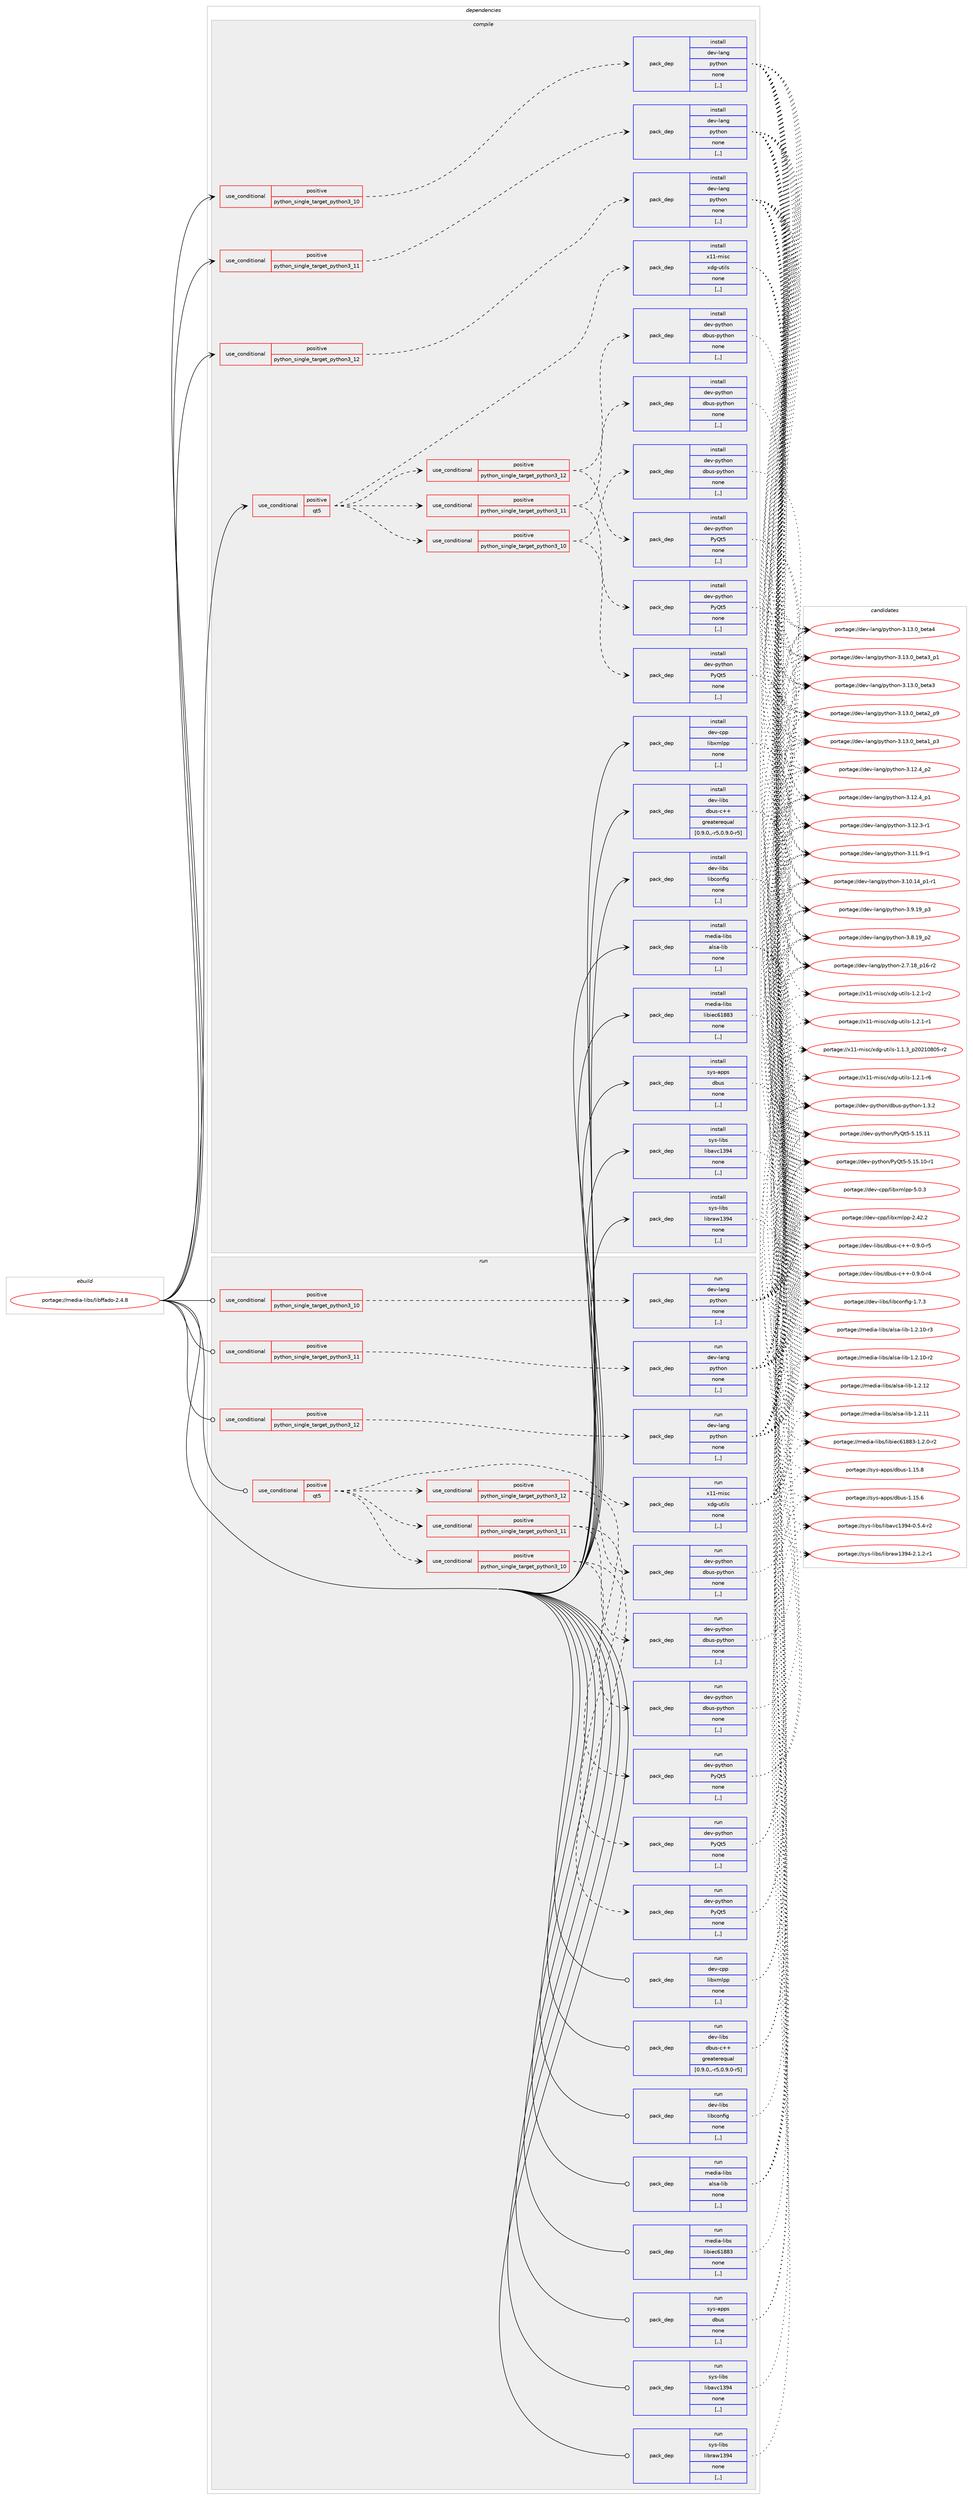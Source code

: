 digraph prolog {

# *************
# Graph options
# *************

newrank=true;
concentrate=true;
compound=true;
graph [rankdir=LR,fontname=Helvetica,fontsize=10,ranksep=1.5];#, ranksep=2.5, nodesep=0.2];
edge  [arrowhead=vee];
node  [fontname=Helvetica,fontsize=10];

# **********
# The ebuild
# **********

subgraph cluster_leftcol {
color=gray;
label=<<i>ebuild</i>>;
id [label="portage://media-libs/libffado-2.4.8", color=red, width=4, href="../media-libs/libffado-2.4.8.svg"];
}

# ****************
# The dependencies
# ****************

subgraph cluster_midcol {
color=gray;
label=<<i>dependencies</i>>;
subgraph cluster_compile {
fillcolor="#eeeeee";
style=filled;
label=<<i>compile</i>>;
subgraph cond75438 {
dependency298911 [label=<<TABLE BORDER="0" CELLBORDER="1" CELLSPACING="0" CELLPADDING="4"><TR><TD ROWSPAN="3" CELLPADDING="10">use_conditional</TD></TR><TR><TD>positive</TD></TR><TR><TD>python_single_target_python3_10</TD></TR></TABLE>>, shape=none, color=red];
subgraph pack221111 {
dependency298912 [label=<<TABLE BORDER="0" CELLBORDER="1" CELLSPACING="0" CELLPADDING="4" WIDTH="220"><TR><TD ROWSPAN="6" CELLPADDING="30">pack_dep</TD></TR><TR><TD WIDTH="110">install</TD></TR><TR><TD>dev-lang</TD></TR><TR><TD>python</TD></TR><TR><TD>none</TD></TR><TR><TD>[,,]</TD></TR></TABLE>>, shape=none, color=blue];
}
dependency298911:e -> dependency298912:w [weight=20,style="dashed",arrowhead="vee"];
}
id:e -> dependency298911:w [weight=20,style="solid",arrowhead="vee"];
subgraph cond75439 {
dependency298913 [label=<<TABLE BORDER="0" CELLBORDER="1" CELLSPACING="0" CELLPADDING="4"><TR><TD ROWSPAN="3" CELLPADDING="10">use_conditional</TD></TR><TR><TD>positive</TD></TR><TR><TD>python_single_target_python3_11</TD></TR></TABLE>>, shape=none, color=red];
subgraph pack221112 {
dependency298914 [label=<<TABLE BORDER="0" CELLBORDER="1" CELLSPACING="0" CELLPADDING="4" WIDTH="220"><TR><TD ROWSPAN="6" CELLPADDING="30">pack_dep</TD></TR><TR><TD WIDTH="110">install</TD></TR><TR><TD>dev-lang</TD></TR><TR><TD>python</TD></TR><TR><TD>none</TD></TR><TR><TD>[,,]</TD></TR></TABLE>>, shape=none, color=blue];
}
dependency298913:e -> dependency298914:w [weight=20,style="dashed",arrowhead="vee"];
}
id:e -> dependency298913:w [weight=20,style="solid",arrowhead="vee"];
subgraph cond75440 {
dependency298915 [label=<<TABLE BORDER="0" CELLBORDER="1" CELLSPACING="0" CELLPADDING="4"><TR><TD ROWSPAN="3" CELLPADDING="10">use_conditional</TD></TR><TR><TD>positive</TD></TR><TR><TD>python_single_target_python3_12</TD></TR></TABLE>>, shape=none, color=red];
subgraph pack221113 {
dependency298916 [label=<<TABLE BORDER="0" CELLBORDER="1" CELLSPACING="0" CELLPADDING="4" WIDTH="220"><TR><TD ROWSPAN="6" CELLPADDING="30">pack_dep</TD></TR><TR><TD WIDTH="110">install</TD></TR><TR><TD>dev-lang</TD></TR><TR><TD>python</TD></TR><TR><TD>none</TD></TR><TR><TD>[,,]</TD></TR></TABLE>>, shape=none, color=blue];
}
dependency298915:e -> dependency298916:w [weight=20,style="dashed",arrowhead="vee"];
}
id:e -> dependency298915:w [weight=20,style="solid",arrowhead="vee"];
subgraph cond75441 {
dependency298917 [label=<<TABLE BORDER="0" CELLBORDER="1" CELLSPACING="0" CELLPADDING="4"><TR><TD ROWSPAN="3" CELLPADDING="10">use_conditional</TD></TR><TR><TD>positive</TD></TR><TR><TD>qt5</TD></TR></TABLE>>, shape=none, color=red];
subgraph cond75442 {
dependency298918 [label=<<TABLE BORDER="0" CELLBORDER="1" CELLSPACING="0" CELLPADDING="4"><TR><TD ROWSPAN="3" CELLPADDING="10">use_conditional</TD></TR><TR><TD>positive</TD></TR><TR><TD>python_single_target_python3_10</TD></TR></TABLE>>, shape=none, color=red];
subgraph pack221114 {
dependency298919 [label=<<TABLE BORDER="0" CELLBORDER="1" CELLSPACING="0" CELLPADDING="4" WIDTH="220"><TR><TD ROWSPAN="6" CELLPADDING="30">pack_dep</TD></TR><TR><TD WIDTH="110">install</TD></TR><TR><TD>dev-python</TD></TR><TR><TD>dbus-python</TD></TR><TR><TD>none</TD></TR><TR><TD>[,,]</TD></TR></TABLE>>, shape=none, color=blue];
}
dependency298918:e -> dependency298919:w [weight=20,style="dashed",arrowhead="vee"];
subgraph pack221115 {
dependency298920 [label=<<TABLE BORDER="0" CELLBORDER="1" CELLSPACING="0" CELLPADDING="4" WIDTH="220"><TR><TD ROWSPAN="6" CELLPADDING="30">pack_dep</TD></TR><TR><TD WIDTH="110">install</TD></TR><TR><TD>dev-python</TD></TR><TR><TD>PyQt5</TD></TR><TR><TD>none</TD></TR><TR><TD>[,,]</TD></TR></TABLE>>, shape=none, color=blue];
}
dependency298918:e -> dependency298920:w [weight=20,style="dashed",arrowhead="vee"];
}
dependency298917:e -> dependency298918:w [weight=20,style="dashed",arrowhead="vee"];
subgraph cond75443 {
dependency298921 [label=<<TABLE BORDER="0" CELLBORDER="1" CELLSPACING="0" CELLPADDING="4"><TR><TD ROWSPAN="3" CELLPADDING="10">use_conditional</TD></TR><TR><TD>positive</TD></TR><TR><TD>python_single_target_python3_11</TD></TR></TABLE>>, shape=none, color=red];
subgraph pack221116 {
dependency298922 [label=<<TABLE BORDER="0" CELLBORDER="1" CELLSPACING="0" CELLPADDING="4" WIDTH="220"><TR><TD ROWSPAN="6" CELLPADDING="30">pack_dep</TD></TR><TR><TD WIDTH="110">install</TD></TR><TR><TD>dev-python</TD></TR><TR><TD>dbus-python</TD></TR><TR><TD>none</TD></TR><TR><TD>[,,]</TD></TR></TABLE>>, shape=none, color=blue];
}
dependency298921:e -> dependency298922:w [weight=20,style="dashed",arrowhead="vee"];
subgraph pack221117 {
dependency298923 [label=<<TABLE BORDER="0" CELLBORDER="1" CELLSPACING="0" CELLPADDING="4" WIDTH="220"><TR><TD ROWSPAN="6" CELLPADDING="30">pack_dep</TD></TR><TR><TD WIDTH="110">install</TD></TR><TR><TD>dev-python</TD></TR><TR><TD>PyQt5</TD></TR><TR><TD>none</TD></TR><TR><TD>[,,]</TD></TR></TABLE>>, shape=none, color=blue];
}
dependency298921:e -> dependency298923:w [weight=20,style="dashed",arrowhead="vee"];
}
dependency298917:e -> dependency298921:w [weight=20,style="dashed",arrowhead="vee"];
subgraph cond75444 {
dependency298924 [label=<<TABLE BORDER="0" CELLBORDER="1" CELLSPACING="0" CELLPADDING="4"><TR><TD ROWSPAN="3" CELLPADDING="10">use_conditional</TD></TR><TR><TD>positive</TD></TR><TR><TD>python_single_target_python3_12</TD></TR></TABLE>>, shape=none, color=red];
subgraph pack221118 {
dependency298925 [label=<<TABLE BORDER="0" CELLBORDER="1" CELLSPACING="0" CELLPADDING="4" WIDTH="220"><TR><TD ROWSPAN="6" CELLPADDING="30">pack_dep</TD></TR><TR><TD WIDTH="110">install</TD></TR><TR><TD>dev-python</TD></TR><TR><TD>dbus-python</TD></TR><TR><TD>none</TD></TR><TR><TD>[,,]</TD></TR></TABLE>>, shape=none, color=blue];
}
dependency298924:e -> dependency298925:w [weight=20,style="dashed",arrowhead="vee"];
subgraph pack221119 {
dependency298926 [label=<<TABLE BORDER="0" CELLBORDER="1" CELLSPACING="0" CELLPADDING="4" WIDTH="220"><TR><TD ROWSPAN="6" CELLPADDING="30">pack_dep</TD></TR><TR><TD WIDTH="110">install</TD></TR><TR><TD>dev-python</TD></TR><TR><TD>PyQt5</TD></TR><TR><TD>none</TD></TR><TR><TD>[,,]</TD></TR></TABLE>>, shape=none, color=blue];
}
dependency298924:e -> dependency298926:w [weight=20,style="dashed",arrowhead="vee"];
}
dependency298917:e -> dependency298924:w [weight=20,style="dashed",arrowhead="vee"];
subgraph pack221120 {
dependency298927 [label=<<TABLE BORDER="0" CELLBORDER="1" CELLSPACING="0" CELLPADDING="4" WIDTH="220"><TR><TD ROWSPAN="6" CELLPADDING="30">pack_dep</TD></TR><TR><TD WIDTH="110">install</TD></TR><TR><TD>x11-misc</TD></TR><TR><TD>xdg-utils</TD></TR><TR><TD>none</TD></TR><TR><TD>[,,]</TD></TR></TABLE>>, shape=none, color=blue];
}
dependency298917:e -> dependency298927:w [weight=20,style="dashed",arrowhead="vee"];
}
id:e -> dependency298917:w [weight=20,style="solid",arrowhead="vee"];
subgraph pack221121 {
dependency298928 [label=<<TABLE BORDER="0" CELLBORDER="1" CELLSPACING="0" CELLPADDING="4" WIDTH="220"><TR><TD ROWSPAN="6" CELLPADDING="30">pack_dep</TD></TR><TR><TD WIDTH="110">install</TD></TR><TR><TD>dev-cpp</TD></TR><TR><TD>libxmlpp</TD></TR><TR><TD>none</TD></TR><TR><TD>[,,]</TD></TR></TABLE>>, shape=none, color=blue];
}
id:e -> dependency298928:w [weight=20,style="solid",arrowhead="vee"];
subgraph pack221122 {
dependency298929 [label=<<TABLE BORDER="0" CELLBORDER="1" CELLSPACING="0" CELLPADDING="4" WIDTH="220"><TR><TD ROWSPAN="6" CELLPADDING="30">pack_dep</TD></TR><TR><TD WIDTH="110">install</TD></TR><TR><TD>dev-libs</TD></TR><TR><TD>dbus-c++</TD></TR><TR><TD>greaterequal</TD></TR><TR><TD>[0.9.0,,-r5,0.9.0-r5]</TD></TR></TABLE>>, shape=none, color=blue];
}
id:e -> dependency298929:w [weight=20,style="solid",arrowhead="vee"];
subgraph pack221123 {
dependency298930 [label=<<TABLE BORDER="0" CELLBORDER="1" CELLSPACING="0" CELLPADDING="4" WIDTH="220"><TR><TD ROWSPAN="6" CELLPADDING="30">pack_dep</TD></TR><TR><TD WIDTH="110">install</TD></TR><TR><TD>dev-libs</TD></TR><TR><TD>libconfig</TD></TR><TR><TD>none</TD></TR><TR><TD>[,,]</TD></TR></TABLE>>, shape=none, color=blue];
}
id:e -> dependency298930:w [weight=20,style="solid",arrowhead="vee"];
subgraph pack221124 {
dependency298931 [label=<<TABLE BORDER="0" CELLBORDER="1" CELLSPACING="0" CELLPADDING="4" WIDTH="220"><TR><TD ROWSPAN="6" CELLPADDING="30">pack_dep</TD></TR><TR><TD WIDTH="110">install</TD></TR><TR><TD>media-libs</TD></TR><TR><TD>alsa-lib</TD></TR><TR><TD>none</TD></TR><TR><TD>[,,]</TD></TR></TABLE>>, shape=none, color=blue];
}
id:e -> dependency298931:w [weight=20,style="solid",arrowhead="vee"];
subgraph pack221125 {
dependency298932 [label=<<TABLE BORDER="0" CELLBORDER="1" CELLSPACING="0" CELLPADDING="4" WIDTH="220"><TR><TD ROWSPAN="6" CELLPADDING="30">pack_dep</TD></TR><TR><TD WIDTH="110">install</TD></TR><TR><TD>media-libs</TD></TR><TR><TD>libiec61883</TD></TR><TR><TD>none</TD></TR><TR><TD>[,,]</TD></TR></TABLE>>, shape=none, color=blue];
}
id:e -> dependency298932:w [weight=20,style="solid",arrowhead="vee"];
subgraph pack221126 {
dependency298933 [label=<<TABLE BORDER="0" CELLBORDER="1" CELLSPACING="0" CELLPADDING="4" WIDTH="220"><TR><TD ROWSPAN="6" CELLPADDING="30">pack_dep</TD></TR><TR><TD WIDTH="110">install</TD></TR><TR><TD>sys-apps</TD></TR><TR><TD>dbus</TD></TR><TR><TD>none</TD></TR><TR><TD>[,,]</TD></TR></TABLE>>, shape=none, color=blue];
}
id:e -> dependency298933:w [weight=20,style="solid",arrowhead="vee"];
subgraph pack221127 {
dependency298934 [label=<<TABLE BORDER="0" CELLBORDER="1" CELLSPACING="0" CELLPADDING="4" WIDTH="220"><TR><TD ROWSPAN="6" CELLPADDING="30">pack_dep</TD></TR><TR><TD WIDTH="110">install</TD></TR><TR><TD>sys-libs</TD></TR><TR><TD>libavc1394</TD></TR><TR><TD>none</TD></TR><TR><TD>[,,]</TD></TR></TABLE>>, shape=none, color=blue];
}
id:e -> dependency298934:w [weight=20,style="solid",arrowhead="vee"];
subgraph pack221128 {
dependency298935 [label=<<TABLE BORDER="0" CELLBORDER="1" CELLSPACING="0" CELLPADDING="4" WIDTH="220"><TR><TD ROWSPAN="6" CELLPADDING="30">pack_dep</TD></TR><TR><TD WIDTH="110">install</TD></TR><TR><TD>sys-libs</TD></TR><TR><TD>libraw1394</TD></TR><TR><TD>none</TD></TR><TR><TD>[,,]</TD></TR></TABLE>>, shape=none, color=blue];
}
id:e -> dependency298935:w [weight=20,style="solid",arrowhead="vee"];
}
subgraph cluster_compileandrun {
fillcolor="#eeeeee";
style=filled;
label=<<i>compile and run</i>>;
}
subgraph cluster_run {
fillcolor="#eeeeee";
style=filled;
label=<<i>run</i>>;
subgraph cond75445 {
dependency298936 [label=<<TABLE BORDER="0" CELLBORDER="1" CELLSPACING="0" CELLPADDING="4"><TR><TD ROWSPAN="3" CELLPADDING="10">use_conditional</TD></TR><TR><TD>positive</TD></TR><TR><TD>python_single_target_python3_10</TD></TR></TABLE>>, shape=none, color=red];
subgraph pack221129 {
dependency298937 [label=<<TABLE BORDER="0" CELLBORDER="1" CELLSPACING="0" CELLPADDING="4" WIDTH="220"><TR><TD ROWSPAN="6" CELLPADDING="30">pack_dep</TD></TR><TR><TD WIDTH="110">run</TD></TR><TR><TD>dev-lang</TD></TR><TR><TD>python</TD></TR><TR><TD>none</TD></TR><TR><TD>[,,]</TD></TR></TABLE>>, shape=none, color=blue];
}
dependency298936:e -> dependency298937:w [weight=20,style="dashed",arrowhead="vee"];
}
id:e -> dependency298936:w [weight=20,style="solid",arrowhead="odot"];
subgraph cond75446 {
dependency298938 [label=<<TABLE BORDER="0" CELLBORDER="1" CELLSPACING="0" CELLPADDING="4"><TR><TD ROWSPAN="3" CELLPADDING="10">use_conditional</TD></TR><TR><TD>positive</TD></TR><TR><TD>python_single_target_python3_11</TD></TR></TABLE>>, shape=none, color=red];
subgraph pack221130 {
dependency298939 [label=<<TABLE BORDER="0" CELLBORDER="1" CELLSPACING="0" CELLPADDING="4" WIDTH="220"><TR><TD ROWSPAN="6" CELLPADDING="30">pack_dep</TD></TR><TR><TD WIDTH="110">run</TD></TR><TR><TD>dev-lang</TD></TR><TR><TD>python</TD></TR><TR><TD>none</TD></TR><TR><TD>[,,]</TD></TR></TABLE>>, shape=none, color=blue];
}
dependency298938:e -> dependency298939:w [weight=20,style="dashed",arrowhead="vee"];
}
id:e -> dependency298938:w [weight=20,style="solid",arrowhead="odot"];
subgraph cond75447 {
dependency298940 [label=<<TABLE BORDER="0" CELLBORDER="1" CELLSPACING="0" CELLPADDING="4"><TR><TD ROWSPAN="3" CELLPADDING="10">use_conditional</TD></TR><TR><TD>positive</TD></TR><TR><TD>python_single_target_python3_12</TD></TR></TABLE>>, shape=none, color=red];
subgraph pack221131 {
dependency298941 [label=<<TABLE BORDER="0" CELLBORDER="1" CELLSPACING="0" CELLPADDING="4" WIDTH="220"><TR><TD ROWSPAN="6" CELLPADDING="30">pack_dep</TD></TR><TR><TD WIDTH="110">run</TD></TR><TR><TD>dev-lang</TD></TR><TR><TD>python</TD></TR><TR><TD>none</TD></TR><TR><TD>[,,]</TD></TR></TABLE>>, shape=none, color=blue];
}
dependency298940:e -> dependency298941:w [weight=20,style="dashed",arrowhead="vee"];
}
id:e -> dependency298940:w [weight=20,style="solid",arrowhead="odot"];
subgraph cond75448 {
dependency298942 [label=<<TABLE BORDER="0" CELLBORDER="1" CELLSPACING="0" CELLPADDING="4"><TR><TD ROWSPAN="3" CELLPADDING="10">use_conditional</TD></TR><TR><TD>positive</TD></TR><TR><TD>qt5</TD></TR></TABLE>>, shape=none, color=red];
subgraph cond75449 {
dependency298943 [label=<<TABLE BORDER="0" CELLBORDER="1" CELLSPACING="0" CELLPADDING="4"><TR><TD ROWSPAN="3" CELLPADDING="10">use_conditional</TD></TR><TR><TD>positive</TD></TR><TR><TD>python_single_target_python3_10</TD></TR></TABLE>>, shape=none, color=red];
subgraph pack221132 {
dependency298944 [label=<<TABLE BORDER="0" CELLBORDER="1" CELLSPACING="0" CELLPADDING="4" WIDTH="220"><TR><TD ROWSPAN="6" CELLPADDING="30">pack_dep</TD></TR><TR><TD WIDTH="110">run</TD></TR><TR><TD>dev-python</TD></TR><TR><TD>dbus-python</TD></TR><TR><TD>none</TD></TR><TR><TD>[,,]</TD></TR></TABLE>>, shape=none, color=blue];
}
dependency298943:e -> dependency298944:w [weight=20,style="dashed",arrowhead="vee"];
subgraph pack221133 {
dependency298945 [label=<<TABLE BORDER="0" CELLBORDER="1" CELLSPACING="0" CELLPADDING="4" WIDTH="220"><TR><TD ROWSPAN="6" CELLPADDING="30">pack_dep</TD></TR><TR><TD WIDTH="110">run</TD></TR><TR><TD>dev-python</TD></TR><TR><TD>PyQt5</TD></TR><TR><TD>none</TD></TR><TR><TD>[,,]</TD></TR></TABLE>>, shape=none, color=blue];
}
dependency298943:e -> dependency298945:w [weight=20,style="dashed",arrowhead="vee"];
}
dependency298942:e -> dependency298943:w [weight=20,style="dashed",arrowhead="vee"];
subgraph cond75450 {
dependency298946 [label=<<TABLE BORDER="0" CELLBORDER="1" CELLSPACING="0" CELLPADDING="4"><TR><TD ROWSPAN="3" CELLPADDING="10">use_conditional</TD></TR><TR><TD>positive</TD></TR><TR><TD>python_single_target_python3_11</TD></TR></TABLE>>, shape=none, color=red];
subgraph pack221134 {
dependency298947 [label=<<TABLE BORDER="0" CELLBORDER="1" CELLSPACING="0" CELLPADDING="4" WIDTH="220"><TR><TD ROWSPAN="6" CELLPADDING="30">pack_dep</TD></TR><TR><TD WIDTH="110">run</TD></TR><TR><TD>dev-python</TD></TR><TR><TD>dbus-python</TD></TR><TR><TD>none</TD></TR><TR><TD>[,,]</TD></TR></TABLE>>, shape=none, color=blue];
}
dependency298946:e -> dependency298947:w [weight=20,style="dashed",arrowhead="vee"];
subgraph pack221135 {
dependency298948 [label=<<TABLE BORDER="0" CELLBORDER="1" CELLSPACING="0" CELLPADDING="4" WIDTH="220"><TR><TD ROWSPAN="6" CELLPADDING="30">pack_dep</TD></TR><TR><TD WIDTH="110">run</TD></TR><TR><TD>dev-python</TD></TR><TR><TD>PyQt5</TD></TR><TR><TD>none</TD></TR><TR><TD>[,,]</TD></TR></TABLE>>, shape=none, color=blue];
}
dependency298946:e -> dependency298948:w [weight=20,style="dashed",arrowhead="vee"];
}
dependency298942:e -> dependency298946:w [weight=20,style="dashed",arrowhead="vee"];
subgraph cond75451 {
dependency298949 [label=<<TABLE BORDER="0" CELLBORDER="1" CELLSPACING="0" CELLPADDING="4"><TR><TD ROWSPAN="3" CELLPADDING="10">use_conditional</TD></TR><TR><TD>positive</TD></TR><TR><TD>python_single_target_python3_12</TD></TR></TABLE>>, shape=none, color=red];
subgraph pack221136 {
dependency298950 [label=<<TABLE BORDER="0" CELLBORDER="1" CELLSPACING="0" CELLPADDING="4" WIDTH="220"><TR><TD ROWSPAN="6" CELLPADDING="30">pack_dep</TD></TR><TR><TD WIDTH="110">run</TD></TR><TR><TD>dev-python</TD></TR><TR><TD>dbus-python</TD></TR><TR><TD>none</TD></TR><TR><TD>[,,]</TD></TR></TABLE>>, shape=none, color=blue];
}
dependency298949:e -> dependency298950:w [weight=20,style="dashed",arrowhead="vee"];
subgraph pack221137 {
dependency298951 [label=<<TABLE BORDER="0" CELLBORDER="1" CELLSPACING="0" CELLPADDING="4" WIDTH="220"><TR><TD ROWSPAN="6" CELLPADDING="30">pack_dep</TD></TR><TR><TD WIDTH="110">run</TD></TR><TR><TD>dev-python</TD></TR><TR><TD>PyQt5</TD></TR><TR><TD>none</TD></TR><TR><TD>[,,]</TD></TR></TABLE>>, shape=none, color=blue];
}
dependency298949:e -> dependency298951:w [weight=20,style="dashed",arrowhead="vee"];
}
dependency298942:e -> dependency298949:w [weight=20,style="dashed",arrowhead="vee"];
subgraph pack221138 {
dependency298952 [label=<<TABLE BORDER="0" CELLBORDER="1" CELLSPACING="0" CELLPADDING="4" WIDTH="220"><TR><TD ROWSPAN="6" CELLPADDING="30">pack_dep</TD></TR><TR><TD WIDTH="110">run</TD></TR><TR><TD>x11-misc</TD></TR><TR><TD>xdg-utils</TD></TR><TR><TD>none</TD></TR><TR><TD>[,,]</TD></TR></TABLE>>, shape=none, color=blue];
}
dependency298942:e -> dependency298952:w [weight=20,style="dashed",arrowhead="vee"];
}
id:e -> dependency298942:w [weight=20,style="solid",arrowhead="odot"];
subgraph pack221139 {
dependency298953 [label=<<TABLE BORDER="0" CELLBORDER="1" CELLSPACING="0" CELLPADDING="4" WIDTH="220"><TR><TD ROWSPAN="6" CELLPADDING="30">pack_dep</TD></TR><TR><TD WIDTH="110">run</TD></TR><TR><TD>dev-cpp</TD></TR><TR><TD>libxmlpp</TD></TR><TR><TD>none</TD></TR><TR><TD>[,,]</TD></TR></TABLE>>, shape=none, color=blue];
}
id:e -> dependency298953:w [weight=20,style="solid",arrowhead="odot"];
subgraph pack221140 {
dependency298954 [label=<<TABLE BORDER="0" CELLBORDER="1" CELLSPACING="0" CELLPADDING="4" WIDTH="220"><TR><TD ROWSPAN="6" CELLPADDING="30">pack_dep</TD></TR><TR><TD WIDTH="110">run</TD></TR><TR><TD>dev-libs</TD></TR><TR><TD>dbus-c++</TD></TR><TR><TD>greaterequal</TD></TR><TR><TD>[0.9.0,,-r5,0.9.0-r5]</TD></TR></TABLE>>, shape=none, color=blue];
}
id:e -> dependency298954:w [weight=20,style="solid",arrowhead="odot"];
subgraph pack221141 {
dependency298955 [label=<<TABLE BORDER="0" CELLBORDER="1" CELLSPACING="0" CELLPADDING="4" WIDTH="220"><TR><TD ROWSPAN="6" CELLPADDING="30">pack_dep</TD></TR><TR><TD WIDTH="110">run</TD></TR><TR><TD>dev-libs</TD></TR><TR><TD>libconfig</TD></TR><TR><TD>none</TD></TR><TR><TD>[,,]</TD></TR></TABLE>>, shape=none, color=blue];
}
id:e -> dependency298955:w [weight=20,style="solid",arrowhead="odot"];
subgraph pack221142 {
dependency298956 [label=<<TABLE BORDER="0" CELLBORDER="1" CELLSPACING="0" CELLPADDING="4" WIDTH="220"><TR><TD ROWSPAN="6" CELLPADDING="30">pack_dep</TD></TR><TR><TD WIDTH="110">run</TD></TR><TR><TD>media-libs</TD></TR><TR><TD>alsa-lib</TD></TR><TR><TD>none</TD></TR><TR><TD>[,,]</TD></TR></TABLE>>, shape=none, color=blue];
}
id:e -> dependency298956:w [weight=20,style="solid",arrowhead="odot"];
subgraph pack221143 {
dependency298957 [label=<<TABLE BORDER="0" CELLBORDER="1" CELLSPACING="0" CELLPADDING="4" WIDTH="220"><TR><TD ROWSPAN="6" CELLPADDING="30">pack_dep</TD></TR><TR><TD WIDTH="110">run</TD></TR><TR><TD>media-libs</TD></TR><TR><TD>libiec61883</TD></TR><TR><TD>none</TD></TR><TR><TD>[,,]</TD></TR></TABLE>>, shape=none, color=blue];
}
id:e -> dependency298957:w [weight=20,style="solid",arrowhead="odot"];
subgraph pack221144 {
dependency298958 [label=<<TABLE BORDER="0" CELLBORDER="1" CELLSPACING="0" CELLPADDING="4" WIDTH="220"><TR><TD ROWSPAN="6" CELLPADDING="30">pack_dep</TD></TR><TR><TD WIDTH="110">run</TD></TR><TR><TD>sys-apps</TD></TR><TR><TD>dbus</TD></TR><TR><TD>none</TD></TR><TR><TD>[,,]</TD></TR></TABLE>>, shape=none, color=blue];
}
id:e -> dependency298958:w [weight=20,style="solid",arrowhead="odot"];
subgraph pack221145 {
dependency298959 [label=<<TABLE BORDER="0" CELLBORDER="1" CELLSPACING="0" CELLPADDING="4" WIDTH="220"><TR><TD ROWSPAN="6" CELLPADDING="30">pack_dep</TD></TR><TR><TD WIDTH="110">run</TD></TR><TR><TD>sys-libs</TD></TR><TR><TD>libavc1394</TD></TR><TR><TD>none</TD></TR><TR><TD>[,,]</TD></TR></TABLE>>, shape=none, color=blue];
}
id:e -> dependency298959:w [weight=20,style="solid",arrowhead="odot"];
subgraph pack221146 {
dependency298960 [label=<<TABLE BORDER="0" CELLBORDER="1" CELLSPACING="0" CELLPADDING="4" WIDTH="220"><TR><TD ROWSPAN="6" CELLPADDING="30">pack_dep</TD></TR><TR><TD WIDTH="110">run</TD></TR><TR><TD>sys-libs</TD></TR><TR><TD>libraw1394</TD></TR><TR><TD>none</TD></TR><TR><TD>[,,]</TD></TR></TABLE>>, shape=none, color=blue];
}
id:e -> dependency298960:w [weight=20,style="solid",arrowhead="odot"];
}
}

# **************
# The candidates
# **************

subgraph cluster_choices {
rank=same;
color=gray;
label=<<i>candidates</i>>;

subgraph choice221111 {
color=black;
nodesep=1;
choice1001011184510897110103471121211161041111104551464951464895981011169752 [label="portage://dev-lang/python-3.13.0_beta4", color=red, width=4,href="../dev-lang/python-3.13.0_beta4.svg"];
choice10010111845108971101034711212111610411111045514649514648959810111697519511249 [label="portage://dev-lang/python-3.13.0_beta3_p1", color=red, width=4,href="../dev-lang/python-3.13.0_beta3_p1.svg"];
choice1001011184510897110103471121211161041111104551464951464895981011169751 [label="portage://dev-lang/python-3.13.0_beta3", color=red, width=4,href="../dev-lang/python-3.13.0_beta3.svg"];
choice10010111845108971101034711212111610411111045514649514648959810111697509511257 [label="portage://dev-lang/python-3.13.0_beta2_p9", color=red, width=4,href="../dev-lang/python-3.13.0_beta2_p9.svg"];
choice10010111845108971101034711212111610411111045514649514648959810111697499511251 [label="portage://dev-lang/python-3.13.0_beta1_p3", color=red, width=4,href="../dev-lang/python-3.13.0_beta1_p3.svg"];
choice100101118451089711010347112121116104111110455146495046529511250 [label="portage://dev-lang/python-3.12.4_p2", color=red, width=4,href="../dev-lang/python-3.12.4_p2.svg"];
choice100101118451089711010347112121116104111110455146495046529511249 [label="portage://dev-lang/python-3.12.4_p1", color=red, width=4,href="../dev-lang/python-3.12.4_p1.svg"];
choice100101118451089711010347112121116104111110455146495046514511449 [label="portage://dev-lang/python-3.12.3-r1", color=red, width=4,href="../dev-lang/python-3.12.3-r1.svg"];
choice100101118451089711010347112121116104111110455146494946574511449 [label="portage://dev-lang/python-3.11.9-r1", color=red, width=4,href="../dev-lang/python-3.11.9-r1.svg"];
choice100101118451089711010347112121116104111110455146494846495295112494511449 [label="portage://dev-lang/python-3.10.14_p1-r1", color=red, width=4,href="../dev-lang/python-3.10.14_p1-r1.svg"];
choice100101118451089711010347112121116104111110455146574649579511251 [label="portage://dev-lang/python-3.9.19_p3", color=red, width=4,href="../dev-lang/python-3.9.19_p3.svg"];
choice100101118451089711010347112121116104111110455146564649579511250 [label="portage://dev-lang/python-3.8.19_p2", color=red, width=4,href="../dev-lang/python-3.8.19_p2.svg"];
choice100101118451089711010347112121116104111110455046554649569511249544511450 [label="portage://dev-lang/python-2.7.18_p16-r2", color=red, width=4,href="../dev-lang/python-2.7.18_p16-r2.svg"];
dependency298912:e -> choice1001011184510897110103471121211161041111104551464951464895981011169752:w [style=dotted,weight="100"];
dependency298912:e -> choice10010111845108971101034711212111610411111045514649514648959810111697519511249:w [style=dotted,weight="100"];
dependency298912:e -> choice1001011184510897110103471121211161041111104551464951464895981011169751:w [style=dotted,weight="100"];
dependency298912:e -> choice10010111845108971101034711212111610411111045514649514648959810111697509511257:w [style=dotted,weight="100"];
dependency298912:e -> choice10010111845108971101034711212111610411111045514649514648959810111697499511251:w [style=dotted,weight="100"];
dependency298912:e -> choice100101118451089711010347112121116104111110455146495046529511250:w [style=dotted,weight="100"];
dependency298912:e -> choice100101118451089711010347112121116104111110455146495046529511249:w [style=dotted,weight="100"];
dependency298912:e -> choice100101118451089711010347112121116104111110455146495046514511449:w [style=dotted,weight="100"];
dependency298912:e -> choice100101118451089711010347112121116104111110455146494946574511449:w [style=dotted,weight="100"];
dependency298912:e -> choice100101118451089711010347112121116104111110455146494846495295112494511449:w [style=dotted,weight="100"];
dependency298912:e -> choice100101118451089711010347112121116104111110455146574649579511251:w [style=dotted,weight="100"];
dependency298912:e -> choice100101118451089711010347112121116104111110455146564649579511250:w [style=dotted,weight="100"];
dependency298912:e -> choice100101118451089711010347112121116104111110455046554649569511249544511450:w [style=dotted,weight="100"];
}
subgraph choice221112 {
color=black;
nodesep=1;
choice1001011184510897110103471121211161041111104551464951464895981011169752 [label="portage://dev-lang/python-3.13.0_beta4", color=red, width=4,href="../dev-lang/python-3.13.0_beta4.svg"];
choice10010111845108971101034711212111610411111045514649514648959810111697519511249 [label="portage://dev-lang/python-3.13.0_beta3_p1", color=red, width=4,href="../dev-lang/python-3.13.0_beta3_p1.svg"];
choice1001011184510897110103471121211161041111104551464951464895981011169751 [label="portage://dev-lang/python-3.13.0_beta3", color=red, width=4,href="../dev-lang/python-3.13.0_beta3.svg"];
choice10010111845108971101034711212111610411111045514649514648959810111697509511257 [label="portage://dev-lang/python-3.13.0_beta2_p9", color=red, width=4,href="../dev-lang/python-3.13.0_beta2_p9.svg"];
choice10010111845108971101034711212111610411111045514649514648959810111697499511251 [label="portage://dev-lang/python-3.13.0_beta1_p3", color=red, width=4,href="../dev-lang/python-3.13.0_beta1_p3.svg"];
choice100101118451089711010347112121116104111110455146495046529511250 [label="portage://dev-lang/python-3.12.4_p2", color=red, width=4,href="../dev-lang/python-3.12.4_p2.svg"];
choice100101118451089711010347112121116104111110455146495046529511249 [label="portage://dev-lang/python-3.12.4_p1", color=red, width=4,href="../dev-lang/python-3.12.4_p1.svg"];
choice100101118451089711010347112121116104111110455146495046514511449 [label="portage://dev-lang/python-3.12.3-r1", color=red, width=4,href="../dev-lang/python-3.12.3-r1.svg"];
choice100101118451089711010347112121116104111110455146494946574511449 [label="portage://dev-lang/python-3.11.9-r1", color=red, width=4,href="../dev-lang/python-3.11.9-r1.svg"];
choice100101118451089711010347112121116104111110455146494846495295112494511449 [label="portage://dev-lang/python-3.10.14_p1-r1", color=red, width=4,href="../dev-lang/python-3.10.14_p1-r1.svg"];
choice100101118451089711010347112121116104111110455146574649579511251 [label="portage://dev-lang/python-3.9.19_p3", color=red, width=4,href="../dev-lang/python-3.9.19_p3.svg"];
choice100101118451089711010347112121116104111110455146564649579511250 [label="portage://dev-lang/python-3.8.19_p2", color=red, width=4,href="../dev-lang/python-3.8.19_p2.svg"];
choice100101118451089711010347112121116104111110455046554649569511249544511450 [label="portage://dev-lang/python-2.7.18_p16-r2", color=red, width=4,href="../dev-lang/python-2.7.18_p16-r2.svg"];
dependency298914:e -> choice1001011184510897110103471121211161041111104551464951464895981011169752:w [style=dotted,weight="100"];
dependency298914:e -> choice10010111845108971101034711212111610411111045514649514648959810111697519511249:w [style=dotted,weight="100"];
dependency298914:e -> choice1001011184510897110103471121211161041111104551464951464895981011169751:w [style=dotted,weight="100"];
dependency298914:e -> choice10010111845108971101034711212111610411111045514649514648959810111697509511257:w [style=dotted,weight="100"];
dependency298914:e -> choice10010111845108971101034711212111610411111045514649514648959810111697499511251:w [style=dotted,weight="100"];
dependency298914:e -> choice100101118451089711010347112121116104111110455146495046529511250:w [style=dotted,weight="100"];
dependency298914:e -> choice100101118451089711010347112121116104111110455146495046529511249:w [style=dotted,weight="100"];
dependency298914:e -> choice100101118451089711010347112121116104111110455146495046514511449:w [style=dotted,weight="100"];
dependency298914:e -> choice100101118451089711010347112121116104111110455146494946574511449:w [style=dotted,weight="100"];
dependency298914:e -> choice100101118451089711010347112121116104111110455146494846495295112494511449:w [style=dotted,weight="100"];
dependency298914:e -> choice100101118451089711010347112121116104111110455146574649579511251:w [style=dotted,weight="100"];
dependency298914:e -> choice100101118451089711010347112121116104111110455146564649579511250:w [style=dotted,weight="100"];
dependency298914:e -> choice100101118451089711010347112121116104111110455046554649569511249544511450:w [style=dotted,weight="100"];
}
subgraph choice221113 {
color=black;
nodesep=1;
choice1001011184510897110103471121211161041111104551464951464895981011169752 [label="portage://dev-lang/python-3.13.0_beta4", color=red, width=4,href="../dev-lang/python-3.13.0_beta4.svg"];
choice10010111845108971101034711212111610411111045514649514648959810111697519511249 [label="portage://dev-lang/python-3.13.0_beta3_p1", color=red, width=4,href="../dev-lang/python-3.13.0_beta3_p1.svg"];
choice1001011184510897110103471121211161041111104551464951464895981011169751 [label="portage://dev-lang/python-3.13.0_beta3", color=red, width=4,href="../dev-lang/python-3.13.0_beta3.svg"];
choice10010111845108971101034711212111610411111045514649514648959810111697509511257 [label="portage://dev-lang/python-3.13.0_beta2_p9", color=red, width=4,href="../dev-lang/python-3.13.0_beta2_p9.svg"];
choice10010111845108971101034711212111610411111045514649514648959810111697499511251 [label="portage://dev-lang/python-3.13.0_beta1_p3", color=red, width=4,href="../dev-lang/python-3.13.0_beta1_p3.svg"];
choice100101118451089711010347112121116104111110455146495046529511250 [label="portage://dev-lang/python-3.12.4_p2", color=red, width=4,href="../dev-lang/python-3.12.4_p2.svg"];
choice100101118451089711010347112121116104111110455146495046529511249 [label="portage://dev-lang/python-3.12.4_p1", color=red, width=4,href="../dev-lang/python-3.12.4_p1.svg"];
choice100101118451089711010347112121116104111110455146495046514511449 [label="portage://dev-lang/python-3.12.3-r1", color=red, width=4,href="../dev-lang/python-3.12.3-r1.svg"];
choice100101118451089711010347112121116104111110455146494946574511449 [label="portage://dev-lang/python-3.11.9-r1", color=red, width=4,href="../dev-lang/python-3.11.9-r1.svg"];
choice100101118451089711010347112121116104111110455146494846495295112494511449 [label="portage://dev-lang/python-3.10.14_p1-r1", color=red, width=4,href="../dev-lang/python-3.10.14_p1-r1.svg"];
choice100101118451089711010347112121116104111110455146574649579511251 [label="portage://dev-lang/python-3.9.19_p3", color=red, width=4,href="../dev-lang/python-3.9.19_p3.svg"];
choice100101118451089711010347112121116104111110455146564649579511250 [label="portage://dev-lang/python-3.8.19_p2", color=red, width=4,href="../dev-lang/python-3.8.19_p2.svg"];
choice100101118451089711010347112121116104111110455046554649569511249544511450 [label="portage://dev-lang/python-2.7.18_p16-r2", color=red, width=4,href="../dev-lang/python-2.7.18_p16-r2.svg"];
dependency298916:e -> choice1001011184510897110103471121211161041111104551464951464895981011169752:w [style=dotted,weight="100"];
dependency298916:e -> choice10010111845108971101034711212111610411111045514649514648959810111697519511249:w [style=dotted,weight="100"];
dependency298916:e -> choice1001011184510897110103471121211161041111104551464951464895981011169751:w [style=dotted,weight="100"];
dependency298916:e -> choice10010111845108971101034711212111610411111045514649514648959810111697509511257:w [style=dotted,weight="100"];
dependency298916:e -> choice10010111845108971101034711212111610411111045514649514648959810111697499511251:w [style=dotted,weight="100"];
dependency298916:e -> choice100101118451089711010347112121116104111110455146495046529511250:w [style=dotted,weight="100"];
dependency298916:e -> choice100101118451089711010347112121116104111110455146495046529511249:w [style=dotted,weight="100"];
dependency298916:e -> choice100101118451089711010347112121116104111110455146495046514511449:w [style=dotted,weight="100"];
dependency298916:e -> choice100101118451089711010347112121116104111110455146494946574511449:w [style=dotted,weight="100"];
dependency298916:e -> choice100101118451089711010347112121116104111110455146494846495295112494511449:w [style=dotted,weight="100"];
dependency298916:e -> choice100101118451089711010347112121116104111110455146574649579511251:w [style=dotted,weight="100"];
dependency298916:e -> choice100101118451089711010347112121116104111110455146564649579511250:w [style=dotted,weight="100"];
dependency298916:e -> choice100101118451089711010347112121116104111110455046554649569511249544511450:w [style=dotted,weight="100"];
}
subgraph choice221114 {
color=black;
nodesep=1;
choice10010111845112121116104111110471009811711545112121116104111110454946514650 [label="portage://dev-python/dbus-python-1.3.2", color=red, width=4,href="../dev-python/dbus-python-1.3.2.svg"];
dependency298919:e -> choice10010111845112121116104111110471009811711545112121116104111110454946514650:w [style=dotted,weight="100"];
}
subgraph choice221115 {
color=black;
nodesep=1;
choice10010111845112121116104111110478012181116534553464953464949 [label="portage://dev-python/PyQt5-5.15.11", color=red, width=4,href="../dev-python/PyQt5-5.15.11.svg"];
choice100101118451121211161041111104780121811165345534649534649484511449 [label="portage://dev-python/PyQt5-5.15.10-r1", color=red, width=4,href="../dev-python/PyQt5-5.15.10-r1.svg"];
dependency298920:e -> choice10010111845112121116104111110478012181116534553464953464949:w [style=dotted,weight="100"];
dependency298920:e -> choice100101118451121211161041111104780121811165345534649534649484511449:w [style=dotted,weight="100"];
}
subgraph choice221116 {
color=black;
nodesep=1;
choice10010111845112121116104111110471009811711545112121116104111110454946514650 [label="portage://dev-python/dbus-python-1.3.2", color=red, width=4,href="../dev-python/dbus-python-1.3.2.svg"];
dependency298922:e -> choice10010111845112121116104111110471009811711545112121116104111110454946514650:w [style=dotted,weight="100"];
}
subgraph choice221117 {
color=black;
nodesep=1;
choice10010111845112121116104111110478012181116534553464953464949 [label="portage://dev-python/PyQt5-5.15.11", color=red, width=4,href="../dev-python/PyQt5-5.15.11.svg"];
choice100101118451121211161041111104780121811165345534649534649484511449 [label="portage://dev-python/PyQt5-5.15.10-r1", color=red, width=4,href="../dev-python/PyQt5-5.15.10-r1.svg"];
dependency298923:e -> choice10010111845112121116104111110478012181116534553464953464949:w [style=dotted,weight="100"];
dependency298923:e -> choice100101118451121211161041111104780121811165345534649534649484511449:w [style=dotted,weight="100"];
}
subgraph choice221118 {
color=black;
nodesep=1;
choice10010111845112121116104111110471009811711545112121116104111110454946514650 [label="portage://dev-python/dbus-python-1.3.2", color=red, width=4,href="../dev-python/dbus-python-1.3.2.svg"];
dependency298925:e -> choice10010111845112121116104111110471009811711545112121116104111110454946514650:w [style=dotted,weight="100"];
}
subgraph choice221119 {
color=black;
nodesep=1;
choice10010111845112121116104111110478012181116534553464953464949 [label="portage://dev-python/PyQt5-5.15.11", color=red, width=4,href="../dev-python/PyQt5-5.15.11.svg"];
choice100101118451121211161041111104780121811165345534649534649484511449 [label="portage://dev-python/PyQt5-5.15.10-r1", color=red, width=4,href="../dev-python/PyQt5-5.15.10-r1.svg"];
dependency298926:e -> choice10010111845112121116104111110478012181116534553464953464949:w [style=dotted,weight="100"];
dependency298926:e -> choice100101118451121211161041111104780121811165345534649534649484511449:w [style=dotted,weight="100"];
}
subgraph choice221120 {
color=black;
nodesep=1;
choice1204949451091051159947120100103451171161051081154549465046494511454 [label="portage://x11-misc/xdg-utils-1.2.1-r6", color=red, width=4,href="../x11-misc/xdg-utils-1.2.1-r6.svg"];
choice1204949451091051159947120100103451171161051081154549465046494511450 [label="portage://x11-misc/xdg-utils-1.2.1-r2", color=red, width=4,href="../x11-misc/xdg-utils-1.2.1-r2.svg"];
choice1204949451091051159947120100103451171161051081154549465046494511449 [label="portage://x11-misc/xdg-utils-1.2.1-r1", color=red, width=4,href="../x11-misc/xdg-utils-1.2.1-r1.svg"];
choice1204949451091051159947120100103451171161051081154549464946519511250485049485648534511450 [label="portage://x11-misc/xdg-utils-1.1.3_p20210805-r2", color=red, width=4,href="../x11-misc/xdg-utils-1.1.3_p20210805-r2.svg"];
dependency298927:e -> choice1204949451091051159947120100103451171161051081154549465046494511454:w [style=dotted,weight="100"];
dependency298927:e -> choice1204949451091051159947120100103451171161051081154549465046494511450:w [style=dotted,weight="100"];
dependency298927:e -> choice1204949451091051159947120100103451171161051081154549465046494511449:w [style=dotted,weight="100"];
dependency298927:e -> choice1204949451091051159947120100103451171161051081154549464946519511250485049485648534511450:w [style=dotted,weight="100"];
}
subgraph choice221121 {
color=black;
nodesep=1;
choice10010111845991121124710810598120109108112112455346484651 [label="portage://dev-cpp/libxmlpp-5.0.3", color=red, width=4,href="../dev-cpp/libxmlpp-5.0.3.svg"];
choice1001011184599112112471081059812010910811211245504652504650 [label="portage://dev-cpp/libxmlpp-2.42.2", color=red, width=4,href="../dev-cpp/libxmlpp-2.42.2.svg"];
dependency298928:e -> choice10010111845991121124710810598120109108112112455346484651:w [style=dotted,weight="100"];
dependency298928:e -> choice1001011184599112112471081059812010910811211245504652504650:w [style=dotted,weight="100"];
}
subgraph choice221122 {
color=black;
nodesep=1;
choice10010111845108105981154710098117115459943434548465746484511453 [label="portage://dev-libs/dbus-c++-0.9.0-r5", color=red, width=4,href="../dev-libs/dbus-c++-0.9.0-r5.svg"];
choice10010111845108105981154710098117115459943434548465746484511452 [label="portage://dev-libs/dbus-c++-0.9.0-r4", color=red, width=4,href="../dev-libs/dbus-c++-0.9.0-r4.svg"];
dependency298929:e -> choice10010111845108105981154710098117115459943434548465746484511453:w [style=dotted,weight="100"];
dependency298929:e -> choice10010111845108105981154710098117115459943434548465746484511452:w [style=dotted,weight="100"];
}
subgraph choice221123 {
color=black;
nodesep=1;
choice1001011184510810598115471081059899111110102105103454946554651 [label="portage://dev-libs/libconfig-1.7.3", color=red, width=4,href="../dev-libs/libconfig-1.7.3.svg"];
dependency298930:e -> choice1001011184510810598115471081059899111110102105103454946554651:w [style=dotted,weight="100"];
}
subgraph choice221124 {
color=black;
nodesep=1;
choice109101100105974510810598115479710811597451081059845494650464950 [label="portage://media-libs/alsa-lib-1.2.12", color=red, width=4,href="../media-libs/alsa-lib-1.2.12.svg"];
choice109101100105974510810598115479710811597451081059845494650464949 [label="portage://media-libs/alsa-lib-1.2.11", color=red, width=4,href="../media-libs/alsa-lib-1.2.11.svg"];
choice1091011001059745108105981154797108115974510810598454946504649484511451 [label="portage://media-libs/alsa-lib-1.2.10-r3", color=red, width=4,href="../media-libs/alsa-lib-1.2.10-r3.svg"];
choice1091011001059745108105981154797108115974510810598454946504649484511450 [label="portage://media-libs/alsa-lib-1.2.10-r2", color=red, width=4,href="../media-libs/alsa-lib-1.2.10-r2.svg"];
dependency298931:e -> choice109101100105974510810598115479710811597451081059845494650464950:w [style=dotted,weight="100"];
dependency298931:e -> choice109101100105974510810598115479710811597451081059845494650464949:w [style=dotted,weight="100"];
dependency298931:e -> choice1091011001059745108105981154797108115974510810598454946504649484511451:w [style=dotted,weight="100"];
dependency298931:e -> choice1091011001059745108105981154797108115974510810598454946504649484511450:w [style=dotted,weight="100"];
}
subgraph choice221125 {
color=black;
nodesep=1;
choice10910110010597451081059811547108105981051019954495656514549465046484511450 [label="portage://media-libs/libiec61883-1.2.0-r2", color=red, width=4,href="../media-libs/libiec61883-1.2.0-r2.svg"];
dependency298932:e -> choice10910110010597451081059811547108105981051019954495656514549465046484511450:w [style=dotted,weight="100"];
}
subgraph choice221126 {
color=black;
nodesep=1;
choice1151211154597112112115471009811711545494649534656 [label="portage://sys-apps/dbus-1.15.8", color=red, width=4,href="../sys-apps/dbus-1.15.8.svg"];
choice1151211154597112112115471009811711545494649534654 [label="portage://sys-apps/dbus-1.15.6", color=red, width=4,href="../sys-apps/dbus-1.15.6.svg"];
dependency298933:e -> choice1151211154597112112115471009811711545494649534656:w [style=dotted,weight="100"];
dependency298933:e -> choice1151211154597112112115471009811711545494649534654:w [style=dotted,weight="100"];
}
subgraph choice221127 {
color=black;
nodesep=1;
choice115121115451081059811547108105989711899495157524548465346524511450 [label="portage://sys-libs/libavc1394-0.5.4-r2", color=red, width=4,href="../sys-libs/libavc1394-0.5.4-r2.svg"];
dependency298934:e -> choice115121115451081059811547108105989711899495157524548465346524511450:w [style=dotted,weight="100"];
}
subgraph choice221128 {
color=black;
nodesep=1;
choice1151211154510810598115471081059811497119495157524550464946504511449 [label="portage://sys-libs/libraw1394-2.1.2-r1", color=red, width=4,href="../sys-libs/libraw1394-2.1.2-r1.svg"];
dependency298935:e -> choice1151211154510810598115471081059811497119495157524550464946504511449:w [style=dotted,weight="100"];
}
subgraph choice221129 {
color=black;
nodesep=1;
choice1001011184510897110103471121211161041111104551464951464895981011169752 [label="portage://dev-lang/python-3.13.0_beta4", color=red, width=4,href="../dev-lang/python-3.13.0_beta4.svg"];
choice10010111845108971101034711212111610411111045514649514648959810111697519511249 [label="portage://dev-lang/python-3.13.0_beta3_p1", color=red, width=4,href="../dev-lang/python-3.13.0_beta3_p1.svg"];
choice1001011184510897110103471121211161041111104551464951464895981011169751 [label="portage://dev-lang/python-3.13.0_beta3", color=red, width=4,href="../dev-lang/python-3.13.0_beta3.svg"];
choice10010111845108971101034711212111610411111045514649514648959810111697509511257 [label="portage://dev-lang/python-3.13.0_beta2_p9", color=red, width=4,href="../dev-lang/python-3.13.0_beta2_p9.svg"];
choice10010111845108971101034711212111610411111045514649514648959810111697499511251 [label="portage://dev-lang/python-3.13.0_beta1_p3", color=red, width=4,href="../dev-lang/python-3.13.0_beta1_p3.svg"];
choice100101118451089711010347112121116104111110455146495046529511250 [label="portage://dev-lang/python-3.12.4_p2", color=red, width=4,href="../dev-lang/python-3.12.4_p2.svg"];
choice100101118451089711010347112121116104111110455146495046529511249 [label="portage://dev-lang/python-3.12.4_p1", color=red, width=4,href="../dev-lang/python-3.12.4_p1.svg"];
choice100101118451089711010347112121116104111110455146495046514511449 [label="portage://dev-lang/python-3.12.3-r1", color=red, width=4,href="../dev-lang/python-3.12.3-r1.svg"];
choice100101118451089711010347112121116104111110455146494946574511449 [label="portage://dev-lang/python-3.11.9-r1", color=red, width=4,href="../dev-lang/python-3.11.9-r1.svg"];
choice100101118451089711010347112121116104111110455146494846495295112494511449 [label="portage://dev-lang/python-3.10.14_p1-r1", color=red, width=4,href="../dev-lang/python-3.10.14_p1-r1.svg"];
choice100101118451089711010347112121116104111110455146574649579511251 [label="portage://dev-lang/python-3.9.19_p3", color=red, width=4,href="../dev-lang/python-3.9.19_p3.svg"];
choice100101118451089711010347112121116104111110455146564649579511250 [label="portage://dev-lang/python-3.8.19_p2", color=red, width=4,href="../dev-lang/python-3.8.19_p2.svg"];
choice100101118451089711010347112121116104111110455046554649569511249544511450 [label="portage://dev-lang/python-2.7.18_p16-r2", color=red, width=4,href="../dev-lang/python-2.7.18_p16-r2.svg"];
dependency298937:e -> choice1001011184510897110103471121211161041111104551464951464895981011169752:w [style=dotted,weight="100"];
dependency298937:e -> choice10010111845108971101034711212111610411111045514649514648959810111697519511249:w [style=dotted,weight="100"];
dependency298937:e -> choice1001011184510897110103471121211161041111104551464951464895981011169751:w [style=dotted,weight="100"];
dependency298937:e -> choice10010111845108971101034711212111610411111045514649514648959810111697509511257:w [style=dotted,weight="100"];
dependency298937:e -> choice10010111845108971101034711212111610411111045514649514648959810111697499511251:w [style=dotted,weight="100"];
dependency298937:e -> choice100101118451089711010347112121116104111110455146495046529511250:w [style=dotted,weight="100"];
dependency298937:e -> choice100101118451089711010347112121116104111110455146495046529511249:w [style=dotted,weight="100"];
dependency298937:e -> choice100101118451089711010347112121116104111110455146495046514511449:w [style=dotted,weight="100"];
dependency298937:e -> choice100101118451089711010347112121116104111110455146494946574511449:w [style=dotted,weight="100"];
dependency298937:e -> choice100101118451089711010347112121116104111110455146494846495295112494511449:w [style=dotted,weight="100"];
dependency298937:e -> choice100101118451089711010347112121116104111110455146574649579511251:w [style=dotted,weight="100"];
dependency298937:e -> choice100101118451089711010347112121116104111110455146564649579511250:w [style=dotted,weight="100"];
dependency298937:e -> choice100101118451089711010347112121116104111110455046554649569511249544511450:w [style=dotted,weight="100"];
}
subgraph choice221130 {
color=black;
nodesep=1;
choice1001011184510897110103471121211161041111104551464951464895981011169752 [label="portage://dev-lang/python-3.13.0_beta4", color=red, width=4,href="../dev-lang/python-3.13.0_beta4.svg"];
choice10010111845108971101034711212111610411111045514649514648959810111697519511249 [label="portage://dev-lang/python-3.13.0_beta3_p1", color=red, width=4,href="../dev-lang/python-3.13.0_beta3_p1.svg"];
choice1001011184510897110103471121211161041111104551464951464895981011169751 [label="portage://dev-lang/python-3.13.0_beta3", color=red, width=4,href="../dev-lang/python-3.13.0_beta3.svg"];
choice10010111845108971101034711212111610411111045514649514648959810111697509511257 [label="portage://dev-lang/python-3.13.0_beta2_p9", color=red, width=4,href="../dev-lang/python-3.13.0_beta2_p9.svg"];
choice10010111845108971101034711212111610411111045514649514648959810111697499511251 [label="portage://dev-lang/python-3.13.0_beta1_p3", color=red, width=4,href="../dev-lang/python-3.13.0_beta1_p3.svg"];
choice100101118451089711010347112121116104111110455146495046529511250 [label="portage://dev-lang/python-3.12.4_p2", color=red, width=4,href="../dev-lang/python-3.12.4_p2.svg"];
choice100101118451089711010347112121116104111110455146495046529511249 [label="portage://dev-lang/python-3.12.4_p1", color=red, width=4,href="../dev-lang/python-3.12.4_p1.svg"];
choice100101118451089711010347112121116104111110455146495046514511449 [label="portage://dev-lang/python-3.12.3-r1", color=red, width=4,href="../dev-lang/python-3.12.3-r1.svg"];
choice100101118451089711010347112121116104111110455146494946574511449 [label="portage://dev-lang/python-3.11.9-r1", color=red, width=4,href="../dev-lang/python-3.11.9-r1.svg"];
choice100101118451089711010347112121116104111110455146494846495295112494511449 [label="portage://dev-lang/python-3.10.14_p1-r1", color=red, width=4,href="../dev-lang/python-3.10.14_p1-r1.svg"];
choice100101118451089711010347112121116104111110455146574649579511251 [label="portage://dev-lang/python-3.9.19_p3", color=red, width=4,href="../dev-lang/python-3.9.19_p3.svg"];
choice100101118451089711010347112121116104111110455146564649579511250 [label="portage://dev-lang/python-3.8.19_p2", color=red, width=4,href="../dev-lang/python-3.8.19_p2.svg"];
choice100101118451089711010347112121116104111110455046554649569511249544511450 [label="portage://dev-lang/python-2.7.18_p16-r2", color=red, width=4,href="../dev-lang/python-2.7.18_p16-r2.svg"];
dependency298939:e -> choice1001011184510897110103471121211161041111104551464951464895981011169752:w [style=dotted,weight="100"];
dependency298939:e -> choice10010111845108971101034711212111610411111045514649514648959810111697519511249:w [style=dotted,weight="100"];
dependency298939:e -> choice1001011184510897110103471121211161041111104551464951464895981011169751:w [style=dotted,weight="100"];
dependency298939:e -> choice10010111845108971101034711212111610411111045514649514648959810111697509511257:w [style=dotted,weight="100"];
dependency298939:e -> choice10010111845108971101034711212111610411111045514649514648959810111697499511251:w [style=dotted,weight="100"];
dependency298939:e -> choice100101118451089711010347112121116104111110455146495046529511250:w [style=dotted,weight="100"];
dependency298939:e -> choice100101118451089711010347112121116104111110455146495046529511249:w [style=dotted,weight="100"];
dependency298939:e -> choice100101118451089711010347112121116104111110455146495046514511449:w [style=dotted,weight="100"];
dependency298939:e -> choice100101118451089711010347112121116104111110455146494946574511449:w [style=dotted,weight="100"];
dependency298939:e -> choice100101118451089711010347112121116104111110455146494846495295112494511449:w [style=dotted,weight="100"];
dependency298939:e -> choice100101118451089711010347112121116104111110455146574649579511251:w [style=dotted,weight="100"];
dependency298939:e -> choice100101118451089711010347112121116104111110455146564649579511250:w [style=dotted,weight="100"];
dependency298939:e -> choice100101118451089711010347112121116104111110455046554649569511249544511450:w [style=dotted,weight="100"];
}
subgraph choice221131 {
color=black;
nodesep=1;
choice1001011184510897110103471121211161041111104551464951464895981011169752 [label="portage://dev-lang/python-3.13.0_beta4", color=red, width=4,href="../dev-lang/python-3.13.0_beta4.svg"];
choice10010111845108971101034711212111610411111045514649514648959810111697519511249 [label="portage://dev-lang/python-3.13.0_beta3_p1", color=red, width=4,href="../dev-lang/python-3.13.0_beta3_p1.svg"];
choice1001011184510897110103471121211161041111104551464951464895981011169751 [label="portage://dev-lang/python-3.13.0_beta3", color=red, width=4,href="../dev-lang/python-3.13.0_beta3.svg"];
choice10010111845108971101034711212111610411111045514649514648959810111697509511257 [label="portage://dev-lang/python-3.13.0_beta2_p9", color=red, width=4,href="../dev-lang/python-3.13.0_beta2_p9.svg"];
choice10010111845108971101034711212111610411111045514649514648959810111697499511251 [label="portage://dev-lang/python-3.13.0_beta1_p3", color=red, width=4,href="../dev-lang/python-3.13.0_beta1_p3.svg"];
choice100101118451089711010347112121116104111110455146495046529511250 [label="portage://dev-lang/python-3.12.4_p2", color=red, width=4,href="../dev-lang/python-3.12.4_p2.svg"];
choice100101118451089711010347112121116104111110455146495046529511249 [label="portage://dev-lang/python-3.12.4_p1", color=red, width=4,href="../dev-lang/python-3.12.4_p1.svg"];
choice100101118451089711010347112121116104111110455146495046514511449 [label="portage://dev-lang/python-3.12.3-r1", color=red, width=4,href="../dev-lang/python-3.12.3-r1.svg"];
choice100101118451089711010347112121116104111110455146494946574511449 [label="portage://dev-lang/python-3.11.9-r1", color=red, width=4,href="../dev-lang/python-3.11.9-r1.svg"];
choice100101118451089711010347112121116104111110455146494846495295112494511449 [label="portage://dev-lang/python-3.10.14_p1-r1", color=red, width=4,href="../dev-lang/python-3.10.14_p1-r1.svg"];
choice100101118451089711010347112121116104111110455146574649579511251 [label="portage://dev-lang/python-3.9.19_p3", color=red, width=4,href="../dev-lang/python-3.9.19_p3.svg"];
choice100101118451089711010347112121116104111110455146564649579511250 [label="portage://dev-lang/python-3.8.19_p2", color=red, width=4,href="../dev-lang/python-3.8.19_p2.svg"];
choice100101118451089711010347112121116104111110455046554649569511249544511450 [label="portage://dev-lang/python-2.7.18_p16-r2", color=red, width=4,href="../dev-lang/python-2.7.18_p16-r2.svg"];
dependency298941:e -> choice1001011184510897110103471121211161041111104551464951464895981011169752:w [style=dotted,weight="100"];
dependency298941:e -> choice10010111845108971101034711212111610411111045514649514648959810111697519511249:w [style=dotted,weight="100"];
dependency298941:e -> choice1001011184510897110103471121211161041111104551464951464895981011169751:w [style=dotted,weight="100"];
dependency298941:e -> choice10010111845108971101034711212111610411111045514649514648959810111697509511257:w [style=dotted,weight="100"];
dependency298941:e -> choice10010111845108971101034711212111610411111045514649514648959810111697499511251:w [style=dotted,weight="100"];
dependency298941:e -> choice100101118451089711010347112121116104111110455146495046529511250:w [style=dotted,weight="100"];
dependency298941:e -> choice100101118451089711010347112121116104111110455146495046529511249:w [style=dotted,weight="100"];
dependency298941:e -> choice100101118451089711010347112121116104111110455146495046514511449:w [style=dotted,weight="100"];
dependency298941:e -> choice100101118451089711010347112121116104111110455146494946574511449:w [style=dotted,weight="100"];
dependency298941:e -> choice100101118451089711010347112121116104111110455146494846495295112494511449:w [style=dotted,weight="100"];
dependency298941:e -> choice100101118451089711010347112121116104111110455146574649579511251:w [style=dotted,weight="100"];
dependency298941:e -> choice100101118451089711010347112121116104111110455146564649579511250:w [style=dotted,weight="100"];
dependency298941:e -> choice100101118451089711010347112121116104111110455046554649569511249544511450:w [style=dotted,weight="100"];
}
subgraph choice221132 {
color=black;
nodesep=1;
choice10010111845112121116104111110471009811711545112121116104111110454946514650 [label="portage://dev-python/dbus-python-1.3.2", color=red, width=4,href="../dev-python/dbus-python-1.3.2.svg"];
dependency298944:e -> choice10010111845112121116104111110471009811711545112121116104111110454946514650:w [style=dotted,weight="100"];
}
subgraph choice221133 {
color=black;
nodesep=1;
choice10010111845112121116104111110478012181116534553464953464949 [label="portage://dev-python/PyQt5-5.15.11", color=red, width=4,href="../dev-python/PyQt5-5.15.11.svg"];
choice100101118451121211161041111104780121811165345534649534649484511449 [label="portage://dev-python/PyQt5-5.15.10-r1", color=red, width=4,href="../dev-python/PyQt5-5.15.10-r1.svg"];
dependency298945:e -> choice10010111845112121116104111110478012181116534553464953464949:w [style=dotted,weight="100"];
dependency298945:e -> choice100101118451121211161041111104780121811165345534649534649484511449:w [style=dotted,weight="100"];
}
subgraph choice221134 {
color=black;
nodesep=1;
choice10010111845112121116104111110471009811711545112121116104111110454946514650 [label="portage://dev-python/dbus-python-1.3.2", color=red, width=4,href="../dev-python/dbus-python-1.3.2.svg"];
dependency298947:e -> choice10010111845112121116104111110471009811711545112121116104111110454946514650:w [style=dotted,weight="100"];
}
subgraph choice221135 {
color=black;
nodesep=1;
choice10010111845112121116104111110478012181116534553464953464949 [label="portage://dev-python/PyQt5-5.15.11", color=red, width=4,href="../dev-python/PyQt5-5.15.11.svg"];
choice100101118451121211161041111104780121811165345534649534649484511449 [label="portage://dev-python/PyQt5-5.15.10-r1", color=red, width=4,href="../dev-python/PyQt5-5.15.10-r1.svg"];
dependency298948:e -> choice10010111845112121116104111110478012181116534553464953464949:w [style=dotted,weight="100"];
dependency298948:e -> choice100101118451121211161041111104780121811165345534649534649484511449:w [style=dotted,weight="100"];
}
subgraph choice221136 {
color=black;
nodesep=1;
choice10010111845112121116104111110471009811711545112121116104111110454946514650 [label="portage://dev-python/dbus-python-1.3.2", color=red, width=4,href="../dev-python/dbus-python-1.3.2.svg"];
dependency298950:e -> choice10010111845112121116104111110471009811711545112121116104111110454946514650:w [style=dotted,weight="100"];
}
subgraph choice221137 {
color=black;
nodesep=1;
choice10010111845112121116104111110478012181116534553464953464949 [label="portage://dev-python/PyQt5-5.15.11", color=red, width=4,href="../dev-python/PyQt5-5.15.11.svg"];
choice100101118451121211161041111104780121811165345534649534649484511449 [label="portage://dev-python/PyQt5-5.15.10-r1", color=red, width=4,href="../dev-python/PyQt5-5.15.10-r1.svg"];
dependency298951:e -> choice10010111845112121116104111110478012181116534553464953464949:w [style=dotted,weight="100"];
dependency298951:e -> choice100101118451121211161041111104780121811165345534649534649484511449:w [style=dotted,weight="100"];
}
subgraph choice221138 {
color=black;
nodesep=1;
choice1204949451091051159947120100103451171161051081154549465046494511454 [label="portage://x11-misc/xdg-utils-1.2.1-r6", color=red, width=4,href="../x11-misc/xdg-utils-1.2.1-r6.svg"];
choice1204949451091051159947120100103451171161051081154549465046494511450 [label="portage://x11-misc/xdg-utils-1.2.1-r2", color=red, width=4,href="../x11-misc/xdg-utils-1.2.1-r2.svg"];
choice1204949451091051159947120100103451171161051081154549465046494511449 [label="portage://x11-misc/xdg-utils-1.2.1-r1", color=red, width=4,href="../x11-misc/xdg-utils-1.2.1-r1.svg"];
choice1204949451091051159947120100103451171161051081154549464946519511250485049485648534511450 [label="portage://x11-misc/xdg-utils-1.1.3_p20210805-r2", color=red, width=4,href="../x11-misc/xdg-utils-1.1.3_p20210805-r2.svg"];
dependency298952:e -> choice1204949451091051159947120100103451171161051081154549465046494511454:w [style=dotted,weight="100"];
dependency298952:e -> choice1204949451091051159947120100103451171161051081154549465046494511450:w [style=dotted,weight="100"];
dependency298952:e -> choice1204949451091051159947120100103451171161051081154549465046494511449:w [style=dotted,weight="100"];
dependency298952:e -> choice1204949451091051159947120100103451171161051081154549464946519511250485049485648534511450:w [style=dotted,weight="100"];
}
subgraph choice221139 {
color=black;
nodesep=1;
choice10010111845991121124710810598120109108112112455346484651 [label="portage://dev-cpp/libxmlpp-5.0.3", color=red, width=4,href="../dev-cpp/libxmlpp-5.0.3.svg"];
choice1001011184599112112471081059812010910811211245504652504650 [label="portage://dev-cpp/libxmlpp-2.42.2", color=red, width=4,href="../dev-cpp/libxmlpp-2.42.2.svg"];
dependency298953:e -> choice10010111845991121124710810598120109108112112455346484651:w [style=dotted,weight="100"];
dependency298953:e -> choice1001011184599112112471081059812010910811211245504652504650:w [style=dotted,weight="100"];
}
subgraph choice221140 {
color=black;
nodesep=1;
choice10010111845108105981154710098117115459943434548465746484511453 [label="portage://dev-libs/dbus-c++-0.9.0-r5", color=red, width=4,href="../dev-libs/dbus-c++-0.9.0-r5.svg"];
choice10010111845108105981154710098117115459943434548465746484511452 [label="portage://dev-libs/dbus-c++-0.9.0-r4", color=red, width=4,href="../dev-libs/dbus-c++-0.9.0-r4.svg"];
dependency298954:e -> choice10010111845108105981154710098117115459943434548465746484511453:w [style=dotted,weight="100"];
dependency298954:e -> choice10010111845108105981154710098117115459943434548465746484511452:w [style=dotted,weight="100"];
}
subgraph choice221141 {
color=black;
nodesep=1;
choice1001011184510810598115471081059899111110102105103454946554651 [label="portage://dev-libs/libconfig-1.7.3", color=red, width=4,href="../dev-libs/libconfig-1.7.3.svg"];
dependency298955:e -> choice1001011184510810598115471081059899111110102105103454946554651:w [style=dotted,weight="100"];
}
subgraph choice221142 {
color=black;
nodesep=1;
choice109101100105974510810598115479710811597451081059845494650464950 [label="portage://media-libs/alsa-lib-1.2.12", color=red, width=4,href="../media-libs/alsa-lib-1.2.12.svg"];
choice109101100105974510810598115479710811597451081059845494650464949 [label="portage://media-libs/alsa-lib-1.2.11", color=red, width=4,href="../media-libs/alsa-lib-1.2.11.svg"];
choice1091011001059745108105981154797108115974510810598454946504649484511451 [label="portage://media-libs/alsa-lib-1.2.10-r3", color=red, width=4,href="../media-libs/alsa-lib-1.2.10-r3.svg"];
choice1091011001059745108105981154797108115974510810598454946504649484511450 [label="portage://media-libs/alsa-lib-1.2.10-r2", color=red, width=4,href="../media-libs/alsa-lib-1.2.10-r2.svg"];
dependency298956:e -> choice109101100105974510810598115479710811597451081059845494650464950:w [style=dotted,weight="100"];
dependency298956:e -> choice109101100105974510810598115479710811597451081059845494650464949:w [style=dotted,weight="100"];
dependency298956:e -> choice1091011001059745108105981154797108115974510810598454946504649484511451:w [style=dotted,weight="100"];
dependency298956:e -> choice1091011001059745108105981154797108115974510810598454946504649484511450:w [style=dotted,weight="100"];
}
subgraph choice221143 {
color=black;
nodesep=1;
choice10910110010597451081059811547108105981051019954495656514549465046484511450 [label="portage://media-libs/libiec61883-1.2.0-r2", color=red, width=4,href="../media-libs/libiec61883-1.2.0-r2.svg"];
dependency298957:e -> choice10910110010597451081059811547108105981051019954495656514549465046484511450:w [style=dotted,weight="100"];
}
subgraph choice221144 {
color=black;
nodesep=1;
choice1151211154597112112115471009811711545494649534656 [label="portage://sys-apps/dbus-1.15.8", color=red, width=4,href="../sys-apps/dbus-1.15.8.svg"];
choice1151211154597112112115471009811711545494649534654 [label="portage://sys-apps/dbus-1.15.6", color=red, width=4,href="../sys-apps/dbus-1.15.6.svg"];
dependency298958:e -> choice1151211154597112112115471009811711545494649534656:w [style=dotted,weight="100"];
dependency298958:e -> choice1151211154597112112115471009811711545494649534654:w [style=dotted,weight="100"];
}
subgraph choice221145 {
color=black;
nodesep=1;
choice115121115451081059811547108105989711899495157524548465346524511450 [label="portage://sys-libs/libavc1394-0.5.4-r2", color=red, width=4,href="../sys-libs/libavc1394-0.5.4-r2.svg"];
dependency298959:e -> choice115121115451081059811547108105989711899495157524548465346524511450:w [style=dotted,weight="100"];
}
subgraph choice221146 {
color=black;
nodesep=1;
choice1151211154510810598115471081059811497119495157524550464946504511449 [label="portage://sys-libs/libraw1394-2.1.2-r1", color=red, width=4,href="../sys-libs/libraw1394-2.1.2-r1.svg"];
dependency298960:e -> choice1151211154510810598115471081059811497119495157524550464946504511449:w [style=dotted,weight="100"];
}
}

}
